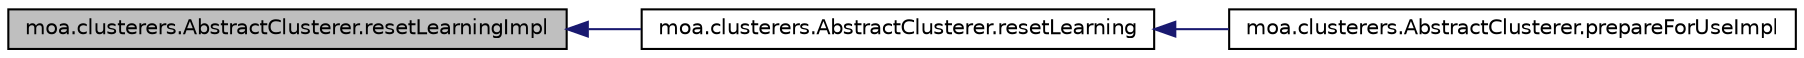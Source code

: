 digraph G
{
  edge [fontname="Helvetica",fontsize="10",labelfontname="Helvetica",labelfontsize="10"];
  node [fontname="Helvetica",fontsize="10",shape=record];
  rankdir=LR;
  Node1 [label="moa.clusterers.AbstractClusterer.resetLearningImpl",height=0.2,width=0.4,color="black", fillcolor="grey75", style="filled" fontcolor="black"];
  Node1 -> Node2 [dir=back,color="midnightblue",fontsize="10",style="solid",fontname="Helvetica"];
  Node2 [label="moa.clusterers.AbstractClusterer.resetLearning",height=0.2,width=0.4,color="black", fillcolor="white", style="filled",URL="$classmoa_1_1clusterers_1_1AbstractClusterer.html#a88555cfe0043fae7f40fcf34c3bf114a"];
  Node2 -> Node3 [dir=back,color="midnightblue",fontsize="10",style="solid",fontname="Helvetica"];
  Node3 [label="moa.clusterers.AbstractClusterer.prepareForUseImpl",height=0.2,width=0.4,color="black", fillcolor="white", style="filled",URL="$classmoa_1_1clusterers_1_1AbstractClusterer.html#adce10eb8d3360ee93bdd7c6ebb09d11f",tooltip="This method describes the implementation of how to prepare this object for use."];
}
